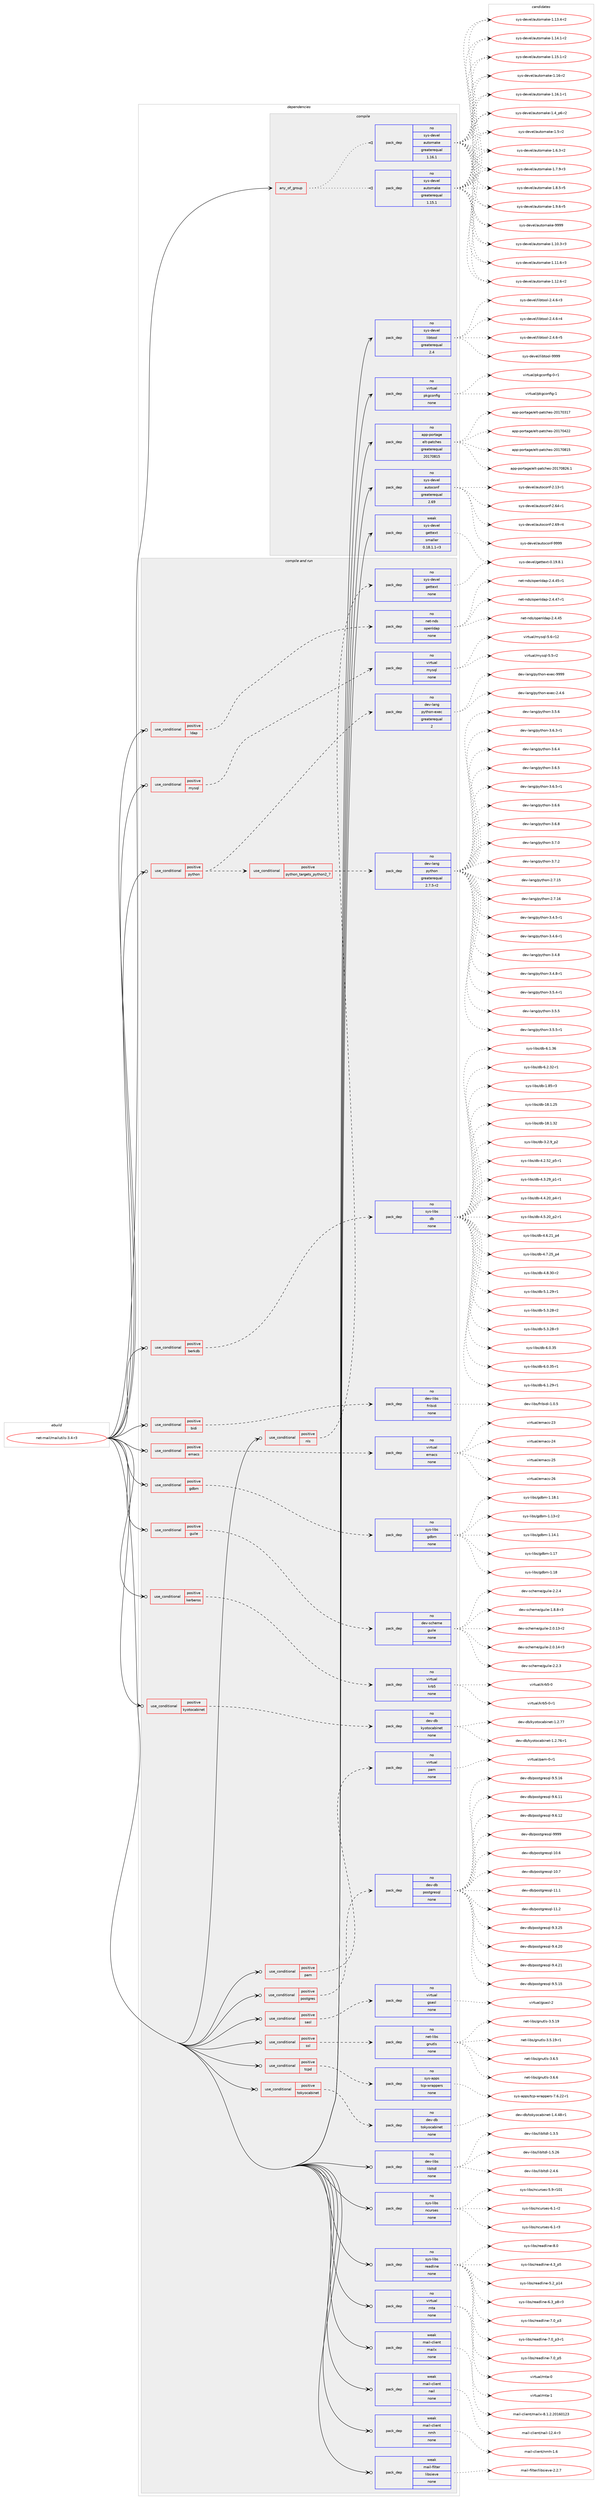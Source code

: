 digraph prolog {

# *************
# Graph options
# *************

newrank=true;
concentrate=true;
compound=true;
graph [rankdir=LR,fontname=Helvetica,fontsize=10,ranksep=1.5];#, ranksep=2.5, nodesep=0.2];
edge  [arrowhead=vee];
node  [fontname=Helvetica,fontsize=10];

# **********
# The ebuild
# **********

subgraph cluster_leftcol {
color=gray;
rank=same;
label=<<i>ebuild</i>>;
id [label="net-mail/mailutils-3.4-r3", color=red, width=4, href="../net-mail/mailutils-3.4-r3.svg"];
}

# ****************
# The dependencies
# ****************

subgraph cluster_midcol {
color=gray;
label=<<i>dependencies</i>>;
subgraph cluster_compile {
fillcolor="#eeeeee";
style=filled;
label=<<i>compile</i>>;
subgraph any26269 {
dependency1664447 [label=<<TABLE BORDER="0" CELLBORDER="1" CELLSPACING="0" CELLPADDING="4"><TR><TD CELLPADDING="10">any_of_group</TD></TR></TABLE>>, shape=none, color=red];subgraph pack1189904 {
dependency1664448 [label=<<TABLE BORDER="0" CELLBORDER="1" CELLSPACING="0" CELLPADDING="4" WIDTH="220"><TR><TD ROWSPAN="6" CELLPADDING="30">pack_dep</TD></TR><TR><TD WIDTH="110">no</TD></TR><TR><TD>sys-devel</TD></TR><TR><TD>automake</TD></TR><TR><TD>greaterequal</TD></TR><TR><TD>1.16.1</TD></TR></TABLE>>, shape=none, color=blue];
}
dependency1664447:e -> dependency1664448:w [weight=20,style="dotted",arrowhead="oinv"];
subgraph pack1189905 {
dependency1664449 [label=<<TABLE BORDER="0" CELLBORDER="1" CELLSPACING="0" CELLPADDING="4" WIDTH="220"><TR><TD ROWSPAN="6" CELLPADDING="30">pack_dep</TD></TR><TR><TD WIDTH="110">no</TD></TR><TR><TD>sys-devel</TD></TR><TR><TD>automake</TD></TR><TR><TD>greaterequal</TD></TR><TR><TD>1.15.1</TD></TR></TABLE>>, shape=none, color=blue];
}
dependency1664447:e -> dependency1664449:w [weight=20,style="dotted",arrowhead="oinv"];
}
id:e -> dependency1664447:w [weight=20,style="solid",arrowhead="vee"];
subgraph pack1189906 {
dependency1664450 [label=<<TABLE BORDER="0" CELLBORDER="1" CELLSPACING="0" CELLPADDING="4" WIDTH="220"><TR><TD ROWSPAN="6" CELLPADDING="30">pack_dep</TD></TR><TR><TD WIDTH="110">no</TD></TR><TR><TD>app-portage</TD></TR><TR><TD>elt-patches</TD></TR><TR><TD>greaterequal</TD></TR><TR><TD>20170815</TD></TR></TABLE>>, shape=none, color=blue];
}
id:e -> dependency1664450:w [weight=20,style="solid",arrowhead="vee"];
subgraph pack1189907 {
dependency1664451 [label=<<TABLE BORDER="0" CELLBORDER="1" CELLSPACING="0" CELLPADDING="4" WIDTH="220"><TR><TD ROWSPAN="6" CELLPADDING="30">pack_dep</TD></TR><TR><TD WIDTH="110">no</TD></TR><TR><TD>sys-devel</TD></TR><TR><TD>autoconf</TD></TR><TR><TD>greaterequal</TD></TR><TR><TD>2.69</TD></TR></TABLE>>, shape=none, color=blue];
}
id:e -> dependency1664451:w [weight=20,style="solid",arrowhead="vee"];
subgraph pack1189908 {
dependency1664452 [label=<<TABLE BORDER="0" CELLBORDER="1" CELLSPACING="0" CELLPADDING="4" WIDTH="220"><TR><TD ROWSPAN="6" CELLPADDING="30">pack_dep</TD></TR><TR><TD WIDTH="110">no</TD></TR><TR><TD>sys-devel</TD></TR><TR><TD>libtool</TD></TR><TR><TD>greaterequal</TD></TR><TR><TD>2.4</TD></TR></TABLE>>, shape=none, color=blue];
}
id:e -> dependency1664452:w [weight=20,style="solid",arrowhead="vee"];
subgraph pack1189909 {
dependency1664453 [label=<<TABLE BORDER="0" CELLBORDER="1" CELLSPACING="0" CELLPADDING="4" WIDTH="220"><TR><TD ROWSPAN="6" CELLPADDING="30">pack_dep</TD></TR><TR><TD WIDTH="110">no</TD></TR><TR><TD>virtual</TD></TR><TR><TD>pkgconfig</TD></TR><TR><TD>none</TD></TR><TR><TD></TD></TR></TABLE>>, shape=none, color=blue];
}
id:e -> dependency1664453:w [weight=20,style="solid",arrowhead="vee"];
subgraph pack1189910 {
dependency1664454 [label=<<TABLE BORDER="0" CELLBORDER="1" CELLSPACING="0" CELLPADDING="4" WIDTH="220"><TR><TD ROWSPAN="6" CELLPADDING="30">pack_dep</TD></TR><TR><TD WIDTH="110">weak</TD></TR><TR><TD>sys-devel</TD></TR><TR><TD>gettext</TD></TR><TR><TD>smaller</TD></TR><TR><TD>0.18.1.1-r3</TD></TR></TABLE>>, shape=none, color=blue];
}
id:e -> dependency1664454:w [weight=20,style="solid",arrowhead="vee"];
}
subgraph cluster_compileandrun {
fillcolor="#eeeeee";
style=filled;
label=<<i>compile and run</i>>;
subgraph cond447486 {
dependency1664455 [label=<<TABLE BORDER="0" CELLBORDER="1" CELLSPACING="0" CELLPADDING="4"><TR><TD ROWSPAN="3" CELLPADDING="10">use_conditional</TD></TR><TR><TD>positive</TD></TR><TR><TD>berkdb</TD></TR></TABLE>>, shape=none, color=red];
subgraph pack1189911 {
dependency1664456 [label=<<TABLE BORDER="0" CELLBORDER="1" CELLSPACING="0" CELLPADDING="4" WIDTH="220"><TR><TD ROWSPAN="6" CELLPADDING="30">pack_dep</TD></TR><TR><TD WIDTH="110">no</TD></TR><TR><TD>sys-libs</TD></TR><TR><TD>db</TD></TR><TR><TD>none</TD></TR><TR><TD></TD></TR></TABLE>>, shape=none, color=blue];
}
dependency1664455:e -> dependency1664456:w [weight=20,style="dashed",arrowhead="vee"];
}
id:e -> dependency1664455:w [weight=20,style="solid",arrowhead="odotvee"];
subgraph cond447487 {
dependency1664457 [label=<<TABLE BORDER="0" CELLBORDER="1" CELLSPACING="0" CELLPADDING="4"><TR><TD ROWSPAN="3" CELLPADDING="10">use_conditional</TD></TR><TR><TD>positive</TD></TR><TR><TD>bidi</TD></TR></TABLE>>, shape=none, color=red];
subgraph pack1189912 {
dependency1664458 [label=<<TABLE BORDER="0" CELLBORDER="1" CELLSPACING="0" CELLPADDING="4" WIDTH="220"><TR><TD ROWSPAN="6" CELLPADDING="30">pack_dep</TD></TR><TR><TD WIDTH="110">no</TD></TR><TR><TD>dev-libs</TD></TR><TR><TD>fribidi</TD></TR><TR><TD>none</TD></TR><TR><TD></TD></TR></TABLE>>, shape=none, color=blue];
}
dependency1664457:e -> dependency1664458:w [weight=20,style="dashed",arrowhead="vee"];
}
id:e -> dependency1664457:w [weight=20,style="solid",arrowhead="odotvee"];
subgraph cond447488 {
dependency1664459 [label=<<TABLE BORDER="0" CELLBORDER="1" CELLSPACING="0" CELLPADDING="4"><TR><TD ROWSPAN="3" CELLPADDING="10">use_conditional</TD></TR><TR><TD>positive</TD></TR><TR><TD>emacs</TD></TR></TABLE>>, shape=none, color=red];
subgraph pack1189913 {
dependency1664460 [label=<<TABLE BORDER="0" CELLBORDER="1" CELLSPACING="0" CELLPADDING="4" WIDTH="220"><TR><TD ROWSPAN="6" CELLPADDING="30">pack_dep</TD></TR><TR><TD WIDTH="110">no</TD></TR><TR><TD>virtual</TD></TR><TR><TD>emacs</TD></TR><TR><TD>none</TD></TR><TR><TD></TD></TR></TABLE>>, shape=none, color=blue];
}
dependency1664459:e -> dependency1664460:w [weight=20,style="dashed",arrowhead="vee"];
}
id:e -> dependency1664459:w [weight=20,style="solid",arrowhead="odotvee"];
subgraph cond447489 {
dependency1664461 [label=<<TABLE BORDER="0" CELLBORDER="1" CELLSPACING="0" CELLPADDING="4"><TR><TD ROWSPAN="3" CELLPADDING="10">use_conditional</TD></TR><TR><TD>positive</TD></TR><TR><TD>gdbm</TD></TR></TABLE>>, shape=none, color=red];
subgraph pack1189914 {
dependency1664462 [label=<<TABLE BORDER="0" CELLBORDER="1" CELLSPACING="0" CELLPADDING="4" WIDTH="220"><TR><TD ROWSPAN="6" CELLPADDING="30">pack_dep</TD></TR><TR><TD WIDTH="110">no</TD></TR><TR><TD>sys-libs</TD></TR><TR><TD>gdbm</TD></TR><TR><TD>none</TD></TR><TR><TD></TD></TR></TABLE>>, shape=none, color=blue];
}
dependency1664461:e -> dependency1664462:w [weight=20,style="dashed",arrowhead="vee"];
}
id:e -> dependency1664461:w [weight=20,style="solid",arrowhead="odotvee"];
subgraph cond447490 {
dependency1664463 [label=<<TABLE BORDER="0" CELLBORDER="1" CELLSPACING="0" CELLPADDING="4"><TR><TD ROWSPAN="3" CELLPADDING="10">use_conditional</TD></TR><TR><TD>positive</TD></TR><TR><TD>guile</TD></TR></TABLE>>, shape=none, color=red];
subgraph pack1189915 {
dependency1664464 [label=<<TABLE BORDER="0" CELLBORDER="1" CELLSPACING="0" CELLPADDING="4" WIDTH="220"><TR><TD ROWSPAN="6" CELLPADDING="30">pack_dep</TD></TR><TR><TD WIDTH="110">no</TD></TR><TR><TD>dev-scheme</TD></TR><TR><TD>guile</TD></TR><TR><TD>none</TD></TR><TR><TD></TD></TR></TABLE>>, shape=none, color=blue];
}
dependency1664463:e -> dependency1664464:w [weight=20,style="dashed",arrowhead="vee"];
}
id:e -> dependency1664463:w [weight=20,style="solid",arrowhead="odotvee"];
subgraph cond447491 {
dependency1664465 [label=<<TABLE BORDER="0" CELLBORDER="1" CELLSPACING="0" CELLPADDING="4"><TR><TD ROWSPAN="3" CELLPADDING="10">use_conditional</TD></TR><TR><TD>positive</TD></TR><TR><TD>kerberos</TD></TR></TABLE>>, shape=none, color=red];
subgraph pack1189916 {
dependency1664466 [label=<<TABLE BORDER="0" CELLBORDER="1" CELLSPACING="0" CELLPADDING="4" WIDTH="220"><TR><TD ROWSPAN="6" CELLPADDING="30">pack_dep</TD></TR><TR><TD WIDTH="110">no</TD></TR><TR><TD>virtual</TD></TR><TR><TD>krb5</TD></TR><TR><TD>none</TD></TR><TR><TD></TD></TR></TABLE>>, shape=none, color=blue];
}
dependency1664465:e -> dependency1664466:w [weight=20,style="dashed",arrowhead="vee"];
}
id:e -> dependency1664465:w [weight=20,style="solid",arrowhead="odotvee"];
subgraph cond447492 {
dependency1664467 [label=<<TABLE BORDER="0" CELLBORDER="1" CELLSPACING="0" CELLPADDING="4"><TR><TD ROWSPAN="3" CELLPADDING="10">use_conditional</TD></TR><TR><TD>positive</TD></TR><TR><TD>kyotocabinet</TD></TR></TABLE>>, shape=none, color=red];
subgraph pack1189917 {
dependency1664468 [label=<<TABLE BORDER="0" CELLBORDER="1" CELLSPACING="0" CELLPADDING="4" WIDTH="220"><TR><TD ROWSPAN="6" CELLPADDING="30">pack_dep</TD></TR><TR><TD WIDTH="110">no</TD></TR><TR><TD>dev-db</TD></TR><TR><TD>kyotocabinet</TD></TR><TR><TD>none</TD></TR><TR><TD></TD></TR></TABLE>>, shape=none, color=blue];
}
dependency1664467:e -> dependency1664468:w [weight=20,style="dashed",arrowhead="vee"];
}
id:e -> dependency1664467:w [weight=20,style="solid",arrowhead="odotvee"];
subgraph cond447493 {
dependency1664469 [label=<<TABLE BORDER="0" CELLBORDER="1" CELLSPACING="0" CELLPADDING="4"><TR><TD ROWSPAN="3" CELLPADDING="10">use_conditional</TD></TR><TR><TD>positive</TD></TR><TR><TD>ldap</TD></TR></TABLE>>, shape=none, color=red];
subgraph pack1189918 {
dependency1664470 [label=<<TABLE BORDER="0" CELLBORDER="1" CELLSPACING="0" CELLPADDING="4" WIDTH="220"><TR><TD ROWSPAN="6" CELLPADDING="30">pack_dep</TD></TR><TR><TD WIDTH="110">no</TD></TR><TR><TD>net-nds</TD></TR><TR><TD>openldap</TD></TR><TR><TD>none</TD></TR><TR><TD></TD></TR></TABLE>>, shape=none, color=blue];
}
dependency1664469:e -> dependency1664470:w [weight=20,style="dashed",arrowhead="vee"];
}
id:e -> dependency1664469:w [weight=20,style="solid",arrowhead="odotvee"];
subgraph cond447494 {
dependency1664471 [label=<<TABLE BORDER="0" CELLBORDER="1" CELLSPACING="0" CELLPADDING="4"><TR><TD ROWSPAN="3" CELLPADDING="10">use_conditional</TD></TR><TR><TD>positive</TD></TR><TR><TD>mysql</TD></TR></TABLE>>, shape=none, color=red];
subgraph pack1189919 {
dependency1664472 [label=<<TABLE BORDER="0" CELLBORDER="1" CELLSPACING="0" CELLPADDING="4" WIDTH="220"><TR><TD ROWSPAN="6" CELLPADDING="30">pack_dep</TD></TR><TR><TD WIDTH="110">no</TD></TR><TR><TD>virtual</TD></TR><TR><TD>mysql</TD></TR><TR><TD>none</TD></TR><TR><TD></TD></TR></TABLE>>, shape=none, color=blue];
}
dependency1664471:e -> dependency1664472:w [weight=20,style="dashed",arrowhead="vee"];
}
id:e -> dependency1664471:w [weight=20,style="solid",arrowhead="odotvee"];
subgraph cond447495 {
dependency1664473 [label=<<TABLE BORDER="0" CELLBORDER="1" CELLSPACING="0" CELLPADDING="4"><TR><TD ROWSPAN="3" CELLPADDING="10">use_conditional</TD></TR><TR><TD>positive</TD></TR><TR><TD>nls</TD></TR></TABLE>>, shape=none, color=red];
subgraph pack1189920 {
dependency1664474 [label=<<TABLE BORDER="0" CELLBORDER="1" CELLSPACING="0" CELLPADDING="4" WIDTH="220"><TR><TD ROWSPAN="6" CELLPADDING="30">pack_dep</TD></TR><TR><TD WIDTH="110">no</TD></TR><TR><TD>sys-devel</TD></TR><TR><TD>gettext</TD></TR><TR><TD>none</TD></TR><TR><TD></TD></TR></TABLE>>, shape=none, color=blue];
}
dependency1664473:e -> dependency1664474:w [weight=20,style="dashed",arrowhead="vee"];
}
id:e -> dependency1664473:w [weight=20,style="solid",arrowhead="odotvee"];
subgraph cond447496 {
dependency1664475 [label=<<TABLE BORDER="0" CELLBORDER="1" CELLSPACING="0" CELLPADDING="4"><TR><TD ROWSPAN="3" CELLPADDING="10">use_conditional</TD></TR><TR><TD>positive</TD></TR><TR><TD>pam</TD></TR></TABLE>>, shape=none, color=red];
subgraph pack1189921 {
dependency1664476 [label=<<TABLE BORDER="0" CELLBORDER="1" CELLSPACING="0" CELLPADDING="4" WIDTH="220"><TR><TD ROWSPAN="6" CELLPADDING="30">pack_dep</TD></TR><TR><TD WIDTH="110">no</TD></TR><TR><TD>virtual</TD></TR><TR><TD>pam</TD></TR><TR><TD>none</TD></TR><TR><TD></TD></TR></TABLE>>, shape=none, color=blue];
}
dependency1664475:e -> dependency1664476:w [weight=20,style="dashed",arrowhead="vee"];
}
id:e -> dependency1664475:w [weight=20,style="solid",arrowhead="odotvee"];
subgraph cond447497 {
dependency1664477 [label=<<TABLE BORDER="0" CELLBORDER="1" CELLSPACING="0" CELLPADDING="4"><TR><TD ROWSPAN="3" CELLPADDING="10">use_conditional</TD></TR><TR><TD>positive</TD></TR><TR><TD>postgres</TD></TR></TABLE>>, shape=none, color=red];
subgraph pack1189922 {
dependency1664478 [label=<<TABLE BORDER="0" CELLBORDER="1" CELLSPACING="0" CELLPADDING="4" WIDTH="220"><TR><TD ROWSPAN="6" CELLPADDING="30">pack_dep</TD></TR><TR><TD WIDTH="110">no</TD></TR><TR><TD>dev-db</TD></TR><TR><TD>postgresql</TD></TR><TR><TD>none</TD></TR><TR><TD></TD></TR></TABLE>>, shape=none, color=blue];
}
dependency1664477:e -> dependency1664478:w [weight=20,style="dashed",arrowhead="vee"];
}
id:e -> dependency1664477:w [weight=20,style="solid",arrowhead="odotvee"];
subgraph cond447498 {
dependency1664479 [label=<<TABLE BORDER="0" CELLBORDER="1" CELLSPACING="0" CELLPADDING="4"><TR><TD ROWSPAN="3" CELLPADDING="10">use_conditional</TD></TR><TR><TD>positive</TD></TR><TR><TD>python</TD></TR></TABLE>>, shape=none, color=red];
subgraph cond447499 {
dependency1664480 [label=<<TABLE BORDER="0" CELLBORDER="1" CELLSPACING="0" CELLPADDING="4"><TR><TD ROWSPAN="3" CELLPADDING="10">use_conditional</TD></TR><TR><TD>positive</TD></TR><TR><TD>python_targets_python2_7</TD></TR></TABLE>>, shape=none, color=red];
subgraph pack1189923 {
dependency1664481 [label=<<TABLE BORDER="0" CELLBORDER="1" CELLSPACING="0" CELLPADDING="4" WIDTH="220"><TR><TD ROWSPAN="6" CELLPADDING="30">pack_dep</TD></TR><TR><TD WIDTH="110">no</TD></TR><TR><TD>dev-lang</TD></TR><TR><TD>python</TD></TR><TR><TD>greaterequal</TD></TR><TR><TD>2.7.5-r2</TD></TR></TABLE>>, shape=none, color=blue];
}
dependency1664480:e -> dependency1664481:w [weight=20,style="dashed",arrowhead="vee"];
}
dependency1664479:e -> dependency1664480:w [weight=20,style="dashed",arrowhead="vee"];
subgraph pack1189924 {
dependency1664482 [label=<<TABLE BORDER="0" CELLBORDER="1" CELLSPACING="0" CELLPADDING="4" WIDTH="220"><TR><TD ROWSPAN="6" CELLPADDING="30">pack_dep</TD></TR><TR><TD WIDTH="110">no</TD></TR><TR><TD>dev-lang</TD></TR><TR><TD>python-exec</TD></TR><TR><TD>greaterequal</TD></TR><TR><TD>2</TD></TR></TABLE>>, shape=none, color=blue];
}
dependency1664479:e -> dependency1664482:w [weight=20,style="dashed",arrowhead="vee"];
}
id:e -> dependency1664479:w [weight=20,style="solid",arrowhead="odotvee"];
subgraph cond447500 {
dependency1664483 [label=<<TABLE BORDER="0" CELLBORDER="1" CELLSPACING="0" CELLPADDING="4"><TR><TD ROWSPAN="3" CELLPADDING="10">use_conditional</TD></TR><TR><TD>positive</TD></TR><TR><TD>sasl</TD></TR></TABLE>>, shape=none, color=red];
subgraph pack1189925 {
dependency1664484 [label=<<TABLE BORDER="0" CELLBORDER="1" CELLSPACING="0" CELLPADDING="4" WIDTH="220"><TR><TD ROWSPAN="6" CELLPADDING="30">pack_dep</TD></TR><TR><TD WIDTH="110">no</TD></TR><TR><TD>virtual</TD></TR><TR><TD>gsasl</TD></TR><TR><TD>none</TD></TR><TR><TD></TD></TR></TABLE>>, shape=none, color=blue];
}
dependency1664483:e -> dependency1664484:w [weight=20,style="dashed",arrowhead="vee"];
}
id:e -> dependency1664483:w [weight=20,style="solid",arrowhead="odotvee"];
subgraph cond447501 {
dependency1664485 [label=<<TABLE BORDER="0" CELLBORDER="1" CELLSPACING="0" CELLPADDING="4"><TR><TD ROWSPAN="3" CELLPADDING="10">use_conditional</TD></TR><TR><TD>positive</TD></TR><TR><TD>ssl</TD></TR></TABLE>>, shape=none, color=red];
subgraph pack1189926 {
dependency1664486 [label=<<TABLE BORDER="0" CELLBORDER="1" CELLSPACING="0" CELLPADDING="4" WIDTH="220"><TR><TD ROWSPAN="6" CELLPADDING="30">pack_dep</TD></TR><TR><TD WIDTH="110">no</TD></TR><TR><TD>net-libs</TD></TR><TR><TD>gnutls</TD></TR><TR><TD>none</TD></TR><TR><TD></TD></TR></TABLE>>, shape=none, color=blue];
}
dependency1664485:e -> dependency1664486:w [weight=20,style="dashed",arrowhead="vee"];
}
id:e -> dependency1664485:w [weight=20,style="solid",arrowhead="odotvee"];
subgraph cond447502 {
dependency1664487 [label=<<TABLE BORDER="0" CELLBORDER="1" CELLSPACING="0" CELLPADDING="4"><TR><TD ROWSPAN="3" CELLPADDING="10">use_conditional</TD></TR><TR><TD>positive</TD></TR><TR><TD>tcpd</TD></TR></TABLE>>, shape=none, color=red];
subgraph pack1189927 {
dependency1664488 [label=<<TABLE BORDER="0" CELLBORDER="1" CELLSPACING="0" CELLPADDING="4" WIDTH="220"><TR><TD ROWSPAN="6" CELLPADDING="30">pack_dep</TD></TR><TR><TD WIDTH="110">no</TD></TR><TR><TD>sys-apps</TD></TR><TR><TD>tcp-wrappers</TD></TR><TR><TD>none</TD></TR><TR><TD></TD></TR></TABLE>>, shape=none, color=blue];
}
dependency1664487:e -> dependency1664488:w [weight=20,style="dashed",arrowhead="vee"];
}
id:e -> dependency1664487:w [weight=20,style="solid",arrowhead="odotvee"];
subgraph cond447503 {
dependency1664489 [label=<<TABLE BORDER="0" CELLBORDER="1" CELLSPACING="0" CELLPADDING="4"><TR><TD ROWSPAN="3" CELLPADDING="10">use_conditional</TD></TR><TR><TD>positive</TD></TR><TR><TD>tokyocabinet</TD></TR></TABLE>>, shape=none, color=red];
subgraph pack1189928 {
dependency1664490 [label=<<TABLE BORDER="0" CELLBORDER="1" CELLSPACING="0" CELLPADDING="4" WIDTH="220"><TR><TD ROWSPAN="6" CELLPADDING="30">pack_dep</TD></TR><TR><TD WIDTH="110">no</TD></TR><TR><TD>dev-db</TD></TR><TR><TD>tokyocabinet</TD></TR><TR><TD>none</TD></TR><TR><TD></TD></TR></TABLE>>, shape=none, color=blue];
}
dependency1664489:e -> dependency1664490:w [weight=20,style="dashed",arrowhead="vee"];
}
id:e -> dependency1664489:w [weight=20,style="solid",arrowhead="odotvee"];
subgraph pack1189929 {
dependency1664491 [label=<<TABLE BORDER="0" CELLBORDER="1" CELLSPACING="0" CELLPADDING="4" WIDTH="220"><TR><TD ROWSPAN="6" CELLPADDING="30">pack_dep</TD></TR><TR><TD WIDTH="110">no</TD></TR><TR><TD>dev-libs</TD></TR><TR><TD>libltdl</TD></TR><TR><TD>none</TD></TR><TR><TD></TD></TR></TABLE>>, shape=none, color=blue];
}
id:e -> dependency1664491:w [weight=20,style="solid",arrowhead="odotvee"];
subgraph pack1189930 {
dependency1664492 [label=<<TABLE BORDER="0" CELLBORDER="1" CELLSPACING="0" CELLPADDING="4" WIDTH="220"><TR><TD ROWSPAN="6" CELLPADDING="30">pack_dep</TD></TR><TR><TD WIDTH="110">no</TD></TR><TR><TD>sys-libs</TD></TR><TR><TD>ncurses</TD></TR><TR><TD>none</TD></TR><TR><TD></TD></TR></TABLE>>, shape=none, color=blue];
}
id:e -> dependency1664492:w [weight=20,style="solid",arrowhead="odotvee"];
subgraph pack1189931 {
dependency1664493 [label=<<TABLE BORDER="0" CELLBORDER="1" CELLSPACING="0" CELLPADDING="4" WIDTH="220"><TR><TD ROWSPAN="6" CELLPADDING="30">pack_dep</TD></TR><TR><TD WIDTH="110">no</TD></TR><TR><TD>sys-libs</TD></TR><TR><TD>readline</TD></TR><TR><TD>none</TD></TR><TR><TD></TD></TR></TABLE>>, shape=none, color=blue];
}
id:e -> dependency1664493:w [weight=20,style="solid",arrowhead="odotvee"];
subgraph pack1189932 {
dependency1664494 [label=<<TABLE BORDER="0" CELLBORDER="1" CELLSPACING="0" CELLPADDING="4" WIDTH="220"><TR><TD ROWSPAN="6" CELLPADDING="30">pack_dep</TD></TR><TR><TD WIDTH="110">no</TD></TR><TR><TD>virtual</TD></TR><TR><TD>mta</TD></TR><TR><TD>none</TD></TR><TR><TD></TD></TR></TABLE>>, shape=none, color=blue];
}
id:e -> dependency1664494:w [weight=20,style="solid",arrowhead="odotvee"];
subgraph pack1189933 {
dependency1664495 [label=<<TABLE BORDER="0" CELLBORDER="1" CELLSPACING="0" CELLPADDING="4" WIDTH="220"><TR><TD ROWSPAN="6" CELLPADDING="30">pack_dep</TD></TR><TR><TD WIDTH="110">weak</TD></TR><TR><TD>mail-client</TD></TR><TR><TD>mailx</TD></TR><TR><TD>none</TD></TR><TR><TD></TD></TR></TABLE>>, shape=none, color=blue];
}
id:e -> dependency1664495:w [weight=20,style="solid",arrowhead="odotvee"];
subgraph pack1189934 {
dependency1664496 [label=<<TABLE BORDER="0" CELLBORDER="1" CELLSPACING="0" CELLPADDING="4" WIDTH="220"><TR><TD ROWSPAN="6" CELLPADDING="30">pack_dep</TD></TR><TR><TD WIDTH="110">weak</TD></TR><TR><TD>mail-client</TD></TR><TR><TD>nail</TD></TR><TR><TD>none</TD></TR><TR><TD></TD></TR></TABLE>>, shape=none, color=blue];
}
id:e -> dependency1664496:w [weight=20,style="solid",arrowhead="odotvee"];
subgraph pack1189935 {
dependency1664497 [label=<<TABLE BORDER="0" CELLBORDER="1" CELLSPACING="0" CELLPADDING="4" WIDTH="220"><TR><TD ROWSPAN="6" CELLPADDING="30">pack_dep</TD></TR><TR><TD WIDTH="110">weak</TD></TR><TR><TD>mail-client</TD></TR><TR><TD>nmh</TD></TR><TR><TD>none</TD></TR><TR><TD></TD></TR></TABLE>>, shape=none, color=blue];
}
id:e -> dependency1664497:w [weight=20,style="solid",arrowhead="odotvee"];
subgraph pack1189936 {
dependency1664498 [label=<<TABLE BORDER="0" CELLBORDER="1" CELLSPACING="0" CELLPADDING="4" WIDTH="220"><TR><TD ROWSPAN="6" CELLPADDING="30">pack_dep</TD></TR><TR><TD WIDTH="110">weak</TD></TR><TR><TD>mail-filter</TD></TR><TR><TD>libsieve</TD></TR><TR><TD>none</TD></TR><TR><TD></TD></TR></TABLE>>, shape=none, color=blue];
}
id:e -> dependency1664498:w [weight=20,style="solid",arrowhead="odotvee"];
}
subgraph cluster_run {
fillcolor="#eeeeee";
style=filled;
label=<<i>run</i>>;
}
}

# **************
# The candidates
# **************

subgraph cluster_choices {
rank=same;
color=gray;
label=<<i>candidates</i>>;

subgraph choice1189904 {
color=black;
nodesep=1;
choice11512111545100101118101108479711711611110997107101454946494846514511451 [label="sys-devel/automake-1.10.3-r3", color=red, width=4,href="../sys-devel/automake-1.10.3-r3.svg"];
choice11512111545100101118101108479711711611110997107101454946494946544511451 [label="sys-devel/automake-1.11.6-r3", color=red, width=4,href="../sys-devel/automake-1.11.6-r3.svg"];
choice11512111545100101118101108479711711611110997107101454946495046544511450 [label="sys-devel/automake-1.12.6-r2", color=red, width=4,href="../sys-devel/automake-1.12.6-r2.svg"];
choice11512111545100101118101108479711711611110997107101454946495146524511450 [label="sys-devel/automake-1.13.4-r2", color=red, width=4,href="../sys-devel/automake-1.13.4-r2.svg"];
choice11512111545100101118101108479711711611110997107101454946495246494511450 [label="sys-devel/automake-1.14.1-r2", color=red, width=4,href="../sys-devel/automake-1.14.1-r2.svg"];
choice11512111545100101118101108479711711611110997107101454946495346494511450 [label="sys-devel/automake-1.15.1-r2", color=red, width=4,href="../sys-devel/automake-1.15.1-r2.svg"];
choice1151211154510010111810110847971171161111099710710145494649544511450 [label="sys-devel/automake-1.16-r2", color=red, width=4,href="../sys-devel/automake-1.16-r2.svg"];
choice11512111545100101118101108479711711611110997107101454946495446494511449 [label="sys-devel/automake-1.16.1-r1", color=red, width=4,href="../sys-devel/automake-1.16.1-r1.svg"];
choice115121115451001011181011084797117116111109971071014549465295112544511450 [label="sys-devel/automake-1.4_p6-r2", color=red, width=4,href="../sys-devel/automake-1.4_p6-r2.svg"];
choice11512111545100101118101108479711711611110997107101454946534511450 [label="sys-devel/automake-1.5-r2", color=red, width=4,href="../sys-devel/automake-1.5-r2.svg"];
choice115121115451001011181011084797117116111109971071014549465446514511450 [label="sys-devel/automake-1.6.3-r2", color=red, width=4,href="../sys-devel/automake-1.6.3-r2.svg"];
choice115121115451001011181011084797117116111109971071014549465546574511451 [label="sys-devel/automake-1.7.9-r3", color=red, width=4,href="../sys-devel/automake-1.7.9-r3.svg"];
choice115121115451001011181011084797117116111109971071014549465646534511453 [label="sys-devel/automake-1.8.5-r5", color=red, width=4,href="../sys-devel/automake-1.8.5-r5.svg"];
choice115121115451001011181011084797117116111109971071014549465746544511453 [label="sys-devel/automake-1.9.6-r5", color=red, width=4,href="../sys-devel/automake-1.9.6-r5.svg"];
choice115121115451001011181011084797117116111109971071014557575757 [label="sys-devel/automake-9999", color=red, width=4,href="../sys-devel/automake-9999.svg"];
dependency1664448:e -> choice11512111545100101118101108479711711611110997107101454946494846514511451:w [style=dotted,weight="100"];
dependency1664448:e -> choice11512111545100101118101108479711711611110997107101454946494946544511451:w [style=dotted,weight="100"];
dependency1664448:e -> choice11512111545100101118101108479711711611110997107101454946495046544511450:w [style=dotted,weight="100"];
dependency1664448:e -> choice11512111545100101118101108479711711611110997107101454946495146524511450:w [style=dotted,weight="100"];
dependency1664448:e -> choice11512111545100101118101108479711711611110997107101454946495246494511450:w [style=dotted,weight="100"];
dependency1664448:e -> choice11512111545100101118101108479711711611110997107101454946495346494511450:w [style=dotted,weight="100"];
dependency1664448:e -> choice1151211154510010111810110847971171161111099710710145494649544511450:w [style=dotted,weight="100"];
dependency1664448:e -> choice11512111545100101118101108479711711611110997107101454946495446494511449:w [style=dotted,weight="100"];
dependency1664448:e -> choice115121115451001011181011084797117116111109971071014549465295112544511450:w [style=dotted,weight="100"];
dependency1664448:e -> choice11512111545100101118101108479711711611110997107101454946534511450:w [style=dotted,weight="100"];
dependency1664448:e -> choice115121115451001011181011084797117116111109971071014549465446514511450:w [style=dotted,weight="100"];
dependency1664448:e -> choice115121115451001011181011084797117116111109971071014549465546574511451:w [style=dotted,weight="100"];
dependency1664448:e -> choice115121115451001011181011084797117116111109971071014549465646534511453:w [style=dotted,weight="100"];
dependency1664448:e -> choice115121115451001011181011084797117116111109971071014549465746544511453:w [style=dotted,weight="100"];
dependency1664448:e -> choice115121115451001011181011084797117116111109971071014557575757:w [style=dotted,weight="100"];
}
subgraph choice1189905 {
color=black;
nodesep=1;
choice11512111545100101118101108479711711611110997107101454946494846514511451 [label="sys-devel/automake-1.10.3-r3", color=red, width=4,href="../sys-devel/automake-1.10.3-r3.svg"];
choice11512111545100101118101108479711711611110997107101454946494946544511451 [label="sys-devel/automake-1.11.6-r3", color=red, width=4,href="../sys-devel/automake-1.11.6-r3.svg"];
choice11512111545100101118101108479711711611110997107101454946495046544511450 [label="sys-devel/automake-1.12.6-r2", color=red, width=4,href="../sys-devel/automake-1.12.6-r2.svg"];
choice11512111545100101118101108479711711611110997107101454946495146524511450 [label="sys-devel/automake-1.13.4-r2", color=red, width=4,href="../sys-devel/automake-1.13.4-r2.svg"];
choice11512111545100101118101108479711711611110997107101454946495246494511450 [label="sys-devel/automake-1.14.1-r2", color=red, width=4,href="../sys-devel/automake-1.14.1-r2.svg"];
choice11512111545100101118101108479711711611110997107101454946495346494511450 [label="sys-devel/automake-1.15.1-r2", color=red, width=4,href="../sys-devel/automake-1.15.1-r2.svg"];
choice1151211154510010111810110847971171161111099710710145494649544511450 [label="sys-devel/automake-1.16-r2", color=red, width=4,href="../sys-devel/automake-1.16-r2.svg"];
choice11512111545100101118101108479711711611110997107101454946495446494511449 [label="sys-devel/automake-1.16.1-r1", color=red, width=4,href="../sys-devel/automake-1.16.1-r1.svg"];
choice115121115451001011181011084797117116111109971071014549465295112544511450 [label="sys-devel/automake-1.4_p6-r2", color=red, width=4,href="../sys-devel/automake-1.4_p6-r2.svg"];
choice11512111545100101118101108479711711611110997107101454946534511450 [label="sys-devel/automake-1.5-r2", color=red, width=4,href="../sys-devel/automake-1.5-r2.svg"];
choice115121115451001011181011084797117116111109971071014549465446514511450 [label="sys-devel/automake-1.6.3-r2", color=red, width=4,href="../sys-devel/automake-1.6.3-r2.svg"];
choice115121115451001011181011084797117116111109971071014549465546574511451 [label="sys-devel/automake-1.7.9-r3", color=red, width=4,href="../sys-devel/automake-1.7.9-r3.svg"];
choice115121115451001011181011084797117116111109971071014549465646534511453 [label="sys-devel/automake-1.8.5-r5", color=red, width=4,href="../sys-devel/automake-1.8.5-r5.svg"];
choice115121115451001011181011084797117116111109971071014549465746544511453 [label="sys-devel/automake-1.9.6-r5", color=red, width=4,href="../sys-devel/automake-1.9.6-r5.svg"];
choice115121115451001011181011084797117116111109971071014557575757 [label="sys-devel/automake-9999", color=red, width=4,href="../sys-devel/automake-9999.svg"];
dependency1664449:e -> choice11512111545100101118101108479711711611110997107101454946494846514511451:w [style=dotted,weight="100"];
dependency1664449:e -> choice11512111545100101118101108479711711611110997107101454946494946544511451:w [style=dotted,weight="100"];
dependency1664449:e -> choice11512111545100101118101108479711711611110997107101454946495046544511450:w [style=dotted,weight="100"];
dependency1664449:e -> choice11512111545100101118101108479711711611110997107101454946495146524511450:w [style=dotted,weight="100"];
dependency1664449:e -> choice11512111545100101118101108479711711611110997107101454946495246494511450:w [style=dotted,weight="100"];
dependency1664449:e -> choice11512111545100101118101108479711711611110997107101454946495346494511450:w [style=dotted,weight="100"];
dependency1664449:e -> choice1151211154510010111810110847971171161111099710710145494649544511450:w [style=dotted,weight="100"];
dependency1664449:e -> choice11512111545100101118101108479711711611110997107101454946495446494511449:w [style=dotted,weight="100"];
dependency1664449:e -> choice115121115451001011181011084797117116111109971071014549465295112544511450:w [style=dotted,weight="100"];
dependency1664449:e -> choice11512111545100101118101108479711711611110997107101454946534511450:w [style=dotted,weight="100"];
dependency1664449:e -> choice115121115451001011181011084797117116111109971071014549465446514511450:w [style=dotted,weight="100"];
dependency1664449:e -> choice115121115451001011181011084797117116111109971071014549465546574511451:w [style=dotted,weight="100"];
dependency1664449:e -> choice115121115451001011181011084797117116111109971071014549465646534511453:w [style=dotted,weight="100"];
dependency1664449:e -> choice115121115451001011181011084797117116111109971071014549465746544511453:w [style=dotted,weight="100"];
dependency1664449:e -> choice115121115451001011181011084797117116111109971071014557575757:w [style=dotted,weight="100"];
}
subgraph choice1189906 {
color=black;
nodesep=1;
choice97112112451121111141169710310147101108116451129711699104101115455048495548514955 [label="app-portage/elt-patches-20170317", color=red, width=4,href="../app-portage/elt-patches-20170317.svg"];
choice97112112451121111141169710310147101108116451129711699104101115455048495548525050 [label="app-portage/elt-patches-20170422", color=red, width=4,href="../app-portage/elt-patches-20170422.svg"];
choice97112112451121111141169710310147101108116451129711699104101115455048495548564953 [label="app-portage/elt-patches-20170815", color=red, width=4,href="../app-portage/elt-patches-20170815.svg"];
choice971121124511211111411697103101471011081164511297116991041011154550484955485650544649 [label="app-portage/elt-patches-20170826.1", color=red, width=4,href="../app-portage/elt-patches-20170826.1.svg"];
dependency1664450:e -> choice97112112451121111141169710310147101108116451129711699104101115455048495548514955:w [style=dotted,weight="100"];
dependency1664450:e -> choice97112112451121111141169710310147101108116451129711699104101115455048495548525050:w [style=dotted,weight="100"];
dependency1664450:e -> choice97112112451121111141169710310147101108116451129711699104101115455048495548564953:w [style=dotted,weight="100"];
dependency1664450:e -> choice971121124511211111411697103101471011081164511297116991041011154550484955485650544649:w [style=dotted,weight="100"];
}
subgraph choice1189907 {
color=black;
nodesep=1;
choice1151211154510010111810110847971171161119911111010245504649514511449 [label="sys-devel/autoconf-2.13-r1", color=red, width=4,href="../sys-devel/autoconf-2.13-r1.svg"];
choice1151211154510010111810110847971171161119911111010245504654524511449 [label="sys-devel/autoconf-2.64-r1", color=red, width=4,href="../sys-devel/autoconf-2.64-r1.svg"];
choice1151211154510010111810110847971171161119911111010245504654574511452 [label="sys-devel/autoconf-2.69-r4", color=red, width=4,href="../sys-devel/autoconf-2.69-r4.svg"];
choice115121115451001011181011084797117116111991111101024557575757 [label="sys-devel/autoconf-9999", color=red, width=4,href="../sys-devel/autoconf-9999.svg"];
dependency1664451:e -> choice1151211154510010111810110847971171161119911111010245504649514511449:w [style=dotted,weight="100"];
dependency1664451:e -> choice1151211154510010111810110847971171161119911111010245504654524511449:w [style=dotted,weight="100"];
dependency1664451:e -> choice1151211154510010111810110847971171161119911111010245504654574511452:w [style=dotted,weight="100"];
dependency1664451:e -> choice115121115451001011181011084797117116111991111101024557575757:w [style=dotted,weight="100"];
}
subgraph choice1189908 {
color=black;
nodesep=1;
choice1151211154510010111810110847108105981161111111084550465246544511451 [label="sys-devel/libtool-2.4.6-r3", color=red, width=4,href="../sys-devel/libtool-2.4.6-r3.svg"];
choice1151211154510010111810110847108105981161111111084550465246544511452 [label="sys-devel/libtool-2.4.6-r4", color=red, width=4,href="../sys-devel/libtool-2.4.6-r4.svg"];
choice1151211154510010111810110847108105981161111111084550465246544511453 [label="sys-devel/libtool-2.4.6-r5", color=red, width=4,href="../sys-devel/libtool-2.4.6-r5.svg"];
choice1151211154510010111810110847108105981161111111084557575757 [label="sys-devel/libtool-9999", color=red, width=4,href="../sys-devel/libtool-9999.svg"];
dependency1664452:e -> choice1151211154510010111810110847108105981161111111084550465246544511451:w [style=dotted,weight="100"];
dependency1664452:e -> choice1151211154510010111810110847108105981161111111084550465246544511452:w [style=dotted,weight="100"];
dependency1664452:e -> choice1151211154510010111810110847108105981161111111084550465246544511453:w [style=dotted,weight="100"];
dependency1664452:e -> choice1151211154510010111810110847108105981161111111084557575757:w [style=dotted,weight="100"];
}
subgraph choice1189909 {
color=black;
nodesep=1;
choice11810511411611797108471121071039911111010210510345484511449 [label="virtual/pkgconfig-0-r1", color=red, width=4,href="../virtual/pkgconfig-0-r1.svg"];
choice1181051141161179710847112107103991111101021051034549 [label="virtual/pkgconfig-1", color=red, width=4,href="../virtual/pkgconfig-1.svg"];
dependency1664453:e -> choice11810511411611797108471121071039911111010210510345484511449:w [style=dotted,weight="100"];
dependency1664453:e -> choice1181051141161179710847112107103991111101021051034549:w [style=dotted,weight="100"];
}
subgraph choice1189910 {
color=black;
nodesep=1;
choice1151211154510010111810110847103101116116101120116454846495746564649 [label="sys-devel/gettext-0.19.8.1", color=red, width=4,href="../sys-devel/gettext-0.19.8.1.svg"];
dependency1664454:e -> choice1151211154510010111810110847103101116116101120116454846495746564649:w [style=dotted,weight="100"];
}
subgraph choice1189911 {
color=black;
nodesep=1;
choice1151211154510810598115471009845494656534511451 [label="sys-libs/db-1.85-r3", color=red, width=4,href="../sys-libs/db-1.85-r3.svg"];
choice115121115451081059811547100984549564649465053 [label="sys-libs/db-18.1.25", color=red, width=4,href="../sys-libs/db-18.1.25.svg"];
choice115121115451081059811547100984549564649465150 [label="sys-libs/db-18.1.32", color=red, width=4,href="../sys-libs/db-18.1.32.svg"];
choice115121115451081059811547100984551465046579511250 [label="sys-libs/db-3.2.9_p2", color=red, width=4,href="../sys-libs/db-3.2.9_p2.svg"];
choice115121115451081059811547100984552465046535095112534511449 [label="sys-libs/db-4.2.52_p5-r1", color=red, width=4,href="../sys-libs/db-4.2.52_p5-r1.svg"];
choice115121115451081059811547100984552465146505795112494511449 [label="sys-libs/db-4.3.29_p1-r1", color=red, width=4,href="../sys-libs/db-4.3.29_p1-r1.svg"];
choice115121115451081059811547100984552465246504895112524511449 [label="sys-libs/db-4.4.20_p4-r1", color=red, width=4,href="../sys-libs/db-4.4.20_p4-r1.svg"];
choice115121115451081059811547100984552465346504895112504511449 [label="sys-libs/db-4.5.20_p2-r1", color=red, width=4,href="../sys-libs/db-4.5.20_p2-r1.svg"];
choice11512111545108105981154710098455246544650499511252 [label="sys-libs/db-4.6.21_p4", color=red, width=4,href="../sys-libs/db-4.6.21_p4.svg"];
choice11512111545108105981154710098455246554650539511252 [label="sys-libs/db-4.7.25_p4", color=red, width=4,href="../sys-libs/db-4.7.25_p4.svg"];
choice11512111545108105981154710098455246564651484511450 [label="sys-libs/db-4.8.30-r2", color=red, width=4,href="../sys-libs/db-4.8.30-r2.svg"];
choice11512111545108105981154710098455346494650574511449 [label="sys-libs/db-5.1.29-r1", color=red, width=4,href="../sys-libs/db-5.1.29-r1.svg"];
choice11512111545108105981154710098455346514650564511450 [label="sys-libs/db-5.3.28-r2", color=red, width=4,href="../sys-libs/db-5.3.28-r2.svg"];
choice11512111545108105981154710098455346514650564511451 [label="sys-libs/db-5.3.28-r3", color=red, width=4,href="../sys-libs/db-5.3.28-r3.svg"];
choice1151211154510810598115471009845544648465153 [label="sys-libs/db-6.0.35", color=red, width=4,href="../sys-libs/db-6.0.35.svg"];
choice11512111545108105981154710098455446484651534511449 [label="sys-libs/db-6.0.35-r1", color=red, width=4,href="../sys-libs/db-6.0.35-r1.svg"];
choice11512111545108105981154710098455446494650574511449 [label="sys-libs/db-6.1.29-r1", color=red, width=4,href="../sys-libs/db-6.1.29-r1.svg"];
choice1151211154510810598115471009845544649465154 [label="sys-libs/db-6.1.36", color=red, width=4,href="../sys-libs/db-6.1.36.svg"];
choice11512111545108105981154710098455446504651504511449 [label="sys-libs/db-6.2.32-r1", color=red, width=4,href="../sys-libs/db-6.2.32-r1.svg"];
dependency1664456:e -> choice1151211154510810598115471009845494656534511451:w [style=dotted,weight="100"];
dependency1664456:e -> choice115121115451081059811547100984549564649465053:w [style=dotted,weight="100"];
dependency1664456:e -> choice115121115451081059811547100984549564649465150:w [style=dotted,weight="100"];
dependency1664456:e -> choice115121115451081059811547100984551465046579511250:w [style=dotted,weight="100"];
dependency1664456:e -> choice115121115451081059811547100984552465046535095112534511449:w [style=dotted,weight="100"];
dependency1664456:e -> choice115121115451081059811547100984552465146505795112494511449:w [style=dotted,weight="100"];
dependency1664456:e -> choice115121115451081059811547100984552465246504895112524511449:w [style=dotted,weight="100"];
dependency1664456:e -> choice115121115451081059811547100984552465346504895112504511449:w [style=dotted,weight="100"];
dependency1664456:e -> choice11512111545108105981154710098455246544650499511252:w [style=dotted,weight="100"];
dependency1664456:e -> choice11512111545108105981154710098455246554650539511252:w [style=dotted,weight="100"];
dependency1664456:e -> choice11512111545108105981154710098455246564651484511450:w [style=dotted,weight="100"];
dependency1664456:e -> choice11512111545108105981154710098455346494650574511449:w [style=dotted,weight="100"];
dependency1664456:e -> choice11512111545108105981154710098455346514650564511450:w [style=dotted,weight="100"];
dependency1664456:e -> choice11512111545108105981154710098455346514650564511451:w [style=dotted,weight="100"];
dependency1664456:e -> choice1151211154510810598115471009845544648465153:w [style=dotted,weight="100"];
dependency1664456:e -> choice11512111545108105981154710098455446484651534511449:w [style=dotted,weight="100"];
dependency1664456:e -> choice11512111545108105981154710098455446494650574511449:w [style=dotted,weight="100"];
dependency1664456:e -> choice1151211154510810598115471009845544649465154:w [style=dotted,weight="100"];
dependency1664456:e -> choice11512111545108105981154710098455446504651504511449:w [style=dotted,weight="100"];
}
subgraph choice1189912 {
color=black;
nodesep=1;
choice10010111845108105981154710211410598105100105454946484653 [label="dev-libs/fribidi-1.0.5", color=red, width=4,href="../dev-libs/fribidi-1.0.5.svg"];
dependency1664458:e -> choice10010111845108105981154710211410598105100105454946484653:w [style=dotted,weight="100"];
}
subgraph choice1189913 {
color=black;
nodesep=1;
choice11810511411611797108471011099799115455051 [label="virtual/emacs-23", color=red, width=4,href="../virtual/emacs-23.svg"];
choice11810511411611797108471011099799115455052 [label="virtual/emacs-24", color=red, width=4,href="../virtual/emacs-24.svg"];
choice11810511411611797108471011099799115455053 [label="virtual/emacs-25", color=red, width=4,href="../virtual/emacs-25.svg"];
choice11810511411611797108471011099799115455054 [label="virtual/emacs-26", color=red, width=4,href="../virtual/emacs-26.svg"];
dependency1664460:e -> choice11810511411611797108471011099799115455051:w [style=dotted,weight="100"];
dependency1664460:e -> choice11810511411611797108471011099799115455052:w [style=dotted,weight="100"];
dependency1664460:e -> choice11810511411611797108471011099799115455053:w [style=dotted,weight="100"];
dependency1664460:e -> choice11810511411611797108471011099799115455054:w [style=dotted,weight="100"];
}
subgraph choice1189914 {
color=black;
nodesep=1;
choice1151211154510810598115471031009810945494649514511450 [label="sys-libs/gdbm-1.13-r2", color=red, width=4,href="../sys-libs/gdbm-1.13-r2.svg"];
choice1151211154510810598115471031009810945494649524649 [label="sys-libs/gdbm-1.14.1", color=red, width=4,href="../sys-libs/gdbm-1.14.1.svg"];
choice115121115451081059811547103100981094549464955 [label="sys-libs/gdbm-1.17", color=red, width=4,href="../sys-libs/gdbm-1.17.svg"];
choice115121115451081059811547103100981094549464956 [label="sys-libs/gdbm-1.18", color=red, width=4,href="../sys-libs/gdbm-1.18.svg"];
choice1151211154510810598115471031009810945494649564649 [label="sys-libs/gdbm-1.18.1", color=red, width=4,href="../sys-libs/gdbm-1.18.1.svg"];
dependency1664462:e -> choice1151211154510810598115471031009810945494649514511450:w [style=dotted,weight="100"];
dependency1664462:e -> choice1151211154510810598115471031009810945494649524649:w [style=dotted,weight="100"];
dependency1664462:e -> choice115121115451081059811547103100981094549464955:w [style=dotted,weight="100"];
dependency1664462:e -> choice115121115451081059811547103100981094549464956:w [style=dotted,weight="100"];
dependency1664462:e -> choice1151211154510810598115471031009810945494649564649:w [style=dotted,weight="100"];
}
subgraph choice1189915 {
color=black;
nodesep=1;
choice1001011184511599104101109101471031171051081014549465646564511451 [label="dev-scheme/guile-1.8.8-r3", color=red, width=4,href="../dev-scheme/guile-1.8.8-r3.svg"];
choice100101118451159910410110910147103117105108101455046484649514511450 [label="dev-scheme/guile-2.0.13-r2", color=red, width=4,href="../dev-scheme/guile-2.0.13-r2.svg"];
choice100101118451159910410110910147103117105108101455046484649524511451 [label="dev-scheme/guile-2.0.14-r3", color=red, width=4,href="../dev-scheme/guile-2.0.14-r3.svg"];
choice100101118451159910410110910147103117105108101455046504651 [label="dev-scheme/guile-2.2.3", color=red, width=4,href="../dev-scheme/guile-2.2.3.svg"];
choice100101118451159910410110910147103117105108101455046504652 [label="dev-scheme/guile-2.2.4", color=red, width=4,href="../dev-scheme/guile-2.2.4.svg"];
dependency1664464:e -> choice1001011184511599104101109101471031171051081014549465646564511451:w [style=dotted,weight="100"];
dependency1664464:e -> choice100101118451159910410110910147103117105108101455046484649514511450:w [style=dotted,weight="100"];
dependency1664464:e -> choice100101118451159910410110910147103117105108101455046484649524511451:w [style=dotted,weight="100"];
dependency1664464:e -> choice100101118451159910410110910147103117105108101455046504651:w [style=dotted,weight="100"];
dependency1664464:e -> choice100101118451159910410110910147103117105108101455046504652:w [style=dotted,weight="100"];
}
subgraph choice1189916 {
color=black;
nodesep=1;
choice118105114116117971084710711498534548 [label="virtual/krb5-0", color=red, width=4,href="../virtual/krb5-0.svg"];
choice1181051141161179710847107114985345484511449 [label="virtual/krb5-0-r1", color=red, width=4,href="../virtual/krb5-0-r1.svg"];
dependency1664466:e -> choice118105114116117971084710711498534548:w [style=dotted,weight="100"];
dependency1664466:e -> choice1181051141161179710847107114985345484511449:w [style=dotted,weight="100"];
}
subgraph choice1189917 {
color=black;
nodesep=1;
choice100101118451009847107121111116111999798105110101116454946504655544511449 [label="dev-db/kyotocabinet-1.2.76-r1", color=red, width=4,href="../dev-db/kyotocabinet-1.2.76-r1.svg"];
choice10010111845100984710712111111611199979810511010111645494650465555 [label="dev-db/kyotocabinet-1.2.77", color=red, width=4,href="../dev-db/kyotocabinet-1.2.77.svg"];
dependency1664468:e -> choice100101118451009847107121111116111999798105110101116454946504655544511449:w [style=dotted,weight="100"];
dependency1664468:e -> choice10010111845100984710712111111611199979810511010111645494650465555:w [style=dotted,weight="100"];
}
subgraph choice1189918 {
color=black;
nodesep=1;
choice11010111645110100115471111121011101081009711245504652465253 [label="net-nds/openldap-2.4.45", color=red, width=4,href="../net-nds/openldap-2.4.45.svg"];
choice110101116451101001154711111210111010810097112455046524652534511449 [label="net-nds/openldap-2.4.45-r1", color=red, width=4,href="../net-nds/openldap-2.4.45-r1.svg"];
choice110101116451101001154711111210111010810097112455046524652554511449 [label="net-nds/openldap-2.4.47-r1", color=red, width=4,href="../net-nds/openldap-2.4.47-r1.svg"];
dependency1664470:e -> choice11010111645110100115471111121011101081009711245504652465253:w [style=dotted,weight="100"];
dependency1664470:e -> choice110101116451101001154711111210111010810097112455046524652534511449:w [style=dotted,weight="100"];
dependency1664470:e -> choice110101116451101001154711111210111010810097112455046524652554511449:w [style=dotted,weight="100"];
}
subgraph choice1189919 {
color=black;
nodesep=1;
choice1181051141161179710847109121115113108455346534511450 [label="virtual/mysql-5.5-r2", color=red, width=4,href="../virtual/mysql-5.5-r2.svg"];
choice118105114116117971084710912111511310845534654451144950 [label="virtual/mysql-5.6-r12", color=red, width=4,href="../virtual/mysql-5.6-r12.svg"];
dependency1664472:e -> choice1181051141161179710847109121115113108455346534511450:w [style=dotted,weight="100"];
dependency1664472:e -> choice118105114116117971084710912111511310845534654451144950:w [style=dotted,weight="100"];
}
subgraph choice1189920 {
color=black;
nodesep=1;
choice1151211154510010111810110847103101116116101120116454846495746564649 [label="sys-devel/gettext-0.19.8.1", color=red, width=4,href="../sys-devel/gettext-0.19.8.1.svg"];
dependency1664474:e -> choice1151211154510010111810110847103101116116101120116454846495746564649:w [style=dotted,weight="100"];
}
subgraph choice1189921 {
color=black;
nodesep=1;
choice11810511411611797108471129710945484511449 [label="virtual/pam-0-r1", color=red, width=4,href="../virtual/pam-0-r1.svg"];
dependency1664476:e -> choice11810511411611797108471129710945484511449:w [style=dotted,weight="100"];
}
subgraph choice1189922 {
color=black;
nodesep=1;
choice1001011184510098471121111151161031141011151131084549484654 [label="dev-db/postgresql-10.6", color=red, width=4,href="../dev-db/postgresql-10.6.svg"];
choice1001011184510098471121111151161031141011151131084549484655 [label="dev-db/postgresql-10.7", color=red, width=4,href="../dev-db/postgresql-10.7.svg"];
choice1001011184510098471121111151161031141011151131084549494649 [label="dev-db/postgresql-11.1", color=red, width=4,href="../dev-db/postgresql-11.1.svg"];
choice1001011184510098471121111151161031141011151131084549494650 [label="dev-db/postgresql-11.2", color=red, width=4,href="../dev-db/postgresql-11.2.svg"];
choice10010111845100984711211111511610311410111511310845574651465053 [label="dev-db/postgresql-9.3.25", color=red, width=4,href="../dev-db/postgresql-9.3.25.svg"];
choice10010111845100984711211111511610311410111511310845574652465048 [label="dev-db/postgresql-9.4.20", color=red, width=4,href="../dev-db/postgresql-9.4.20.svg"];
choice10010111845100984711211111511610311410111511310845574652465049 [label="dev-db/postgresql-9.4.21", color=red, width=4,href="../dev-db/postgresql-9.4.21.svg"];
choice10010111845100984711211111511610311410111511310845574653464953 [label="dev-db/postgresql-9.5.15", color=red, width=4,href="../dev-db/postgresql-9.5.15.svg"];
choice10010111845100984711211111511610311410111511310845574653464954 [label="dev-db/postgresql-9.5.16", color=red, width=4,href="../dev-db/postgresql-9.5.16.svg"];
choice10010111845100984711211111511610311410111511310845574654464949 [label="dev-db/postgresql-9.6.11", color=red, width=4,href="../dev-db/postgresql-9.6.11.svg"];
choice10010111845100984711211111511610311410111511310845574654464950 [label="dev-db/postgresql-9.6.12", color=red, width=4,href="../dev-db/postgresql-9.6.12.svg"];
choice1001011184510098471121111151161031141011151131084557575757 [label="dev-db/postgresql-9999", color=red, width=4,href="../dev-db/postgresql-9999.svg"];
dependency1664478:e -> choice1001011184510098471121111151161031141011151131084549484654:w [style=dotted,weight="100"];
dependency1664478:e -> choice1001011184510098471121111151161031141011151131084549484655:w [style=dotted,weight="100"];
dependency1664478:e -> choice1001011184510098471121111151161031141011151131084549494649:w [style=dotted,weight="100"];
dependency1664478:e -> choice1001011184510098471121111151161031141011151131084549494650:w [style=dotted,weight="100"];
dependency1664478:e -> choice10010111845100984711211111511610311410111511310845574651465053:w [style=dotted,weight="100"];
dependency1664478:e -> choice10010111845100984711211111511610311410111511310845574652465048:w [style=dotted,weight="100"];
dependency1664478:e -> choice10010111845100984711211111511610311410111511310845574652465049:w [style=dotted,weight="100"];
dependency1664478:e -> choice10010111845100984711211111511610311410111511310845574653464953:w [style=dotted,weight="100"];
dependency1664478:e -> choice10010111845100984711211111511610311410111511310845574653464954:w [style=dotted,weight="100"];
dependency1664478:e -> choice10010111845100984711211111511610311410111511310845574654464949:w [style=dotted,weight="100"];
dependency1664478:e -> choice10010111845100984711211111511610311410111511310845574654464950:w [style=dotted,weight="100"];
dependency1664478:e -> choice1001011184510098471121111151161031141011151131084557575757:w [style=dotted,weight="100"];
}
subgraph choice1189923 {
color=black;
nodesep=1;
choice10010111845108971101034711212111610411111045504655464953 [label="dev-lang/python-2.7.15", color=red, width=4,href="../dev-lang/python-2.7.15.svg"];
choice10010111845108971101034711212111610411111045504655464954 [label="dev-lang/python-2.7.16", color=red, width=4,href="../dev-lang/python-2.7.16.svg"];
choice1001011184510897110103471121211161041111104551465246534511449 [label="dev-lang/python-3.4.5-r1", color=red, width=4,href="../dev-lang/python-3.4.5-r1.svg"];
choice1001011184510897110103471121211161041111104551465246544511449 [label="dev-lang/python-3.4.6-r1", color=red, width=4,href="../dev-lang/python-3.4.6-r1.svg"];
choice100101118451089711010347112121116104111110455146524656 [label="dev-lang/python-3.4.8", color=red, width=4,href="../dev-lang/python-3.4.8.svg"];
choice1001011184510897110103471121211161041111104551465246564511449 [label="dev-lang/python-3.4.8-r1", color=red, width=4,href="../dev-lang/python-3.4.8-r1.svg"];
choice1001011184510897110103471121211161041111104551465346524511449 [label="dev-lang/python-3.5.4-r1", color=red, width=4,href="../dev-lang/python-3.5.4-r1.svg"];
choice100101118451089711010347112121116104111110455146534653 [label="dev-lang/python-3.5.5", color=red, width=4,href="../dev-lang/python-3.5.5.svg"];
choice1001011184510897110103471121211161041111104551465346534511449 [label="dev-lang/python-3.5.5-r1", color=red, width=4,href="../dev-lang/python-3.5.5-r1.svg"];
choice100101118451089711010347112121116104111110455146534654 [label="dev-lang/python-3.5.6", color=red, width=4,href="../dev-lang/python-3.5.6.svg"];
choice1001011184510897110103471121211161041111104551465446514511449 [label="dev-lang/python-3.6.3-r1", color=red, width=4,href="../dev-lang/python-3.6.3-r1.svg"];
choice100101118451089711010347112121116104111110455146544652 [label="dev-lang/python-3.6.4", color=red, width=4,href="../dev-lang/python-3.6.4.svg"];
choice100101118451089711010347112121116104111110455146544653 [label="dev-lang/python-3.6.5", color=red, width=4,href="../dev-lang/python-3.6.5.svg"];
choice1001011184510897110103471121211161041111104551465446534511449 [label="dev-lang/python-3.6.5-r1", color=red, width=4,href="../dev-lang/python-3.6.5-r1.svg"];
choice100101118451089711010347112121116104111110455146544654 [label="dev-lang/python-3.6.6", color=red, width=4,href="../dev-lang/python-3.6.6.svg"];
choice100101118451089711010347112121116104111110455146544656 [label="dev-lang/python-3.6.8", color=red, width=4,href="../dev-lang/python-3.6.8.svg"];
choice100101118451089711010347112121116104111110455146554648 [label="dev-lang/python-3.7.0", color=red, width=4,href="../dev-lang/python-3.7.0.svg"];
choice100101118451089711010347112121116104111110455146554650 [label="dev-lang/python-3.7.2", color=red, width=4,href="../dev-lang/python-3.7.2.svg"];
dependency1664481:e -> choice10010111845108971101034711212111610411111045504655464953:w [style=dotted,weight="100"];
dependency1664481:e -> choice10010111845108971101034711212111610411111045504655464954:w [style=dotted,weight="100"];
dependency1664481:e -> choice1001011184510897110103471121211161041111104551465246534511449:w [style=dotted,weight="100"];
dependency1664481:e -> choice1001011184510897110103471121211161041111104551465246544511449:w [style=dotted,weight="100"];
dependency1664481:e -> choice100101118451089711010347112121116104111110455146524656:w [style=dotted,weight="100"];
dependency1664481:e -> choice1001011184510897110103471121211161041111104551465246564511449:w [style=dotted,weight="100"];
dependency1664481:e -> choice1001011184510897110103471121211161041111104551465346524511449:w [style=dotted,weight="100"];
dependency1664481:e -> choice100101118451089711010347112121116104111110455146534653:w [style=dotted,weight="100"];
dependency1664481:e -> choice1001011184510897110103471121211161041111104551465346534511449:w [style=dotted,weight="100"];
dependency1664481:e -> choice100101118451089711010347112121116104111110455146534654:w [style=dotted,weight="100"];
dependency1664481:e -> choice1001011184510897110103471121211161041111104551465446514511449:w [style=dotted,weight="100"];
dependency1664481:e -> choice100101118451089711010347112121116104111110455146544652:w [style=dotted,weight="100"];
dependency1664481:e -> choice100101118451089711010347112121116104111110455146544653:w [style=dotted,weight="100"];
dependency1664481:e -> choice1001011184510897110103471121211161041111104551465446534511449:w [style=dotted,weight="100"];
dependency1664481:e -> choice100101118451089711010347112121116104111110455146544654:w [style=dotted,weight="100"];
dependency1664481:e -> choice100101118451089711010347112121116104111110455146544656:w [style=dotted,weight="100"];
dependency1664481:e -> choice100101118451089711010347112121116104111110455146554648:w [style=dotted,weight="100"];
dependency1664481:e -> choice100101118451089711010347112121116104111110455146554650:w [style=dotted,weight="100"];
}
subgraph choice1189924 {
color=black;
nodesep=1;
choice1001011184510897110103471121211161041111104510112010199455046524654 [label="dev-lang/python-exec-2.4.6", color=red, width=4,href="../dev-lang/python-exec-2.4.6.svg"];
choice10010111845108971101034711212111610411111045101120101994557575757 [label="dev-lang/python-exec-9999", color=red, width=4,href="../dev-lang/python-exec-9999.svg"];
dependency1664482:e -> choice1001011184510897110103471121211161041111104510112010199455046524654:w [style=dotted,weight="100"];
dependency1664482:e -> choice10010111845108971101034711212111610411111045101120101994557575757:w [style=dotted,weight="100"];
}
subgraph choice1189925 {
color=black;
nodesep=1;
choice1181051141161179710847103115971151084550 [label="virtual/gsasl-2", color=red, width=4,href="../virtual/gsasl-2.svg"];
dependency1664484:e -> choice1181051141161179710847103115971151084550:w [style=dotted,weight="100"];
}
subgraph choice1189926 {
color=black;
nodesep=1;
choice11010111645108105981154710311011711610811545514653464957 [label="net-libs/gnutls-3.5.19", color=red, width=4,href="../net-libs/gnutls-3.5.19.svg"];
choice110101116451081059811547103110117116108115455146534649574511449 [label="net-libs/gnutls-3.5.19-r1", color=red, width=4,href="../net-libs/gnutls-3.5.19-r1.svg"];
choice110101116451081059811547103110117116108115455146544653 [label="net-libs/gnutls-3.6.5", color=red, width=4,href="../net-libs/gnutls-3.6.5.svg"];
choice110101116451081059811547103110117116108115455146544654 [label="net-libs/gnutls-3.6.6", color=red, width=4,href="../net-libs/gnutls-3.6.6.svg"];
dependency1664486:e -> choice11010111645108105981154710311011711610811545514653464957:w [style=dotted,weight="100"];
dependency1664486:e -> choice110101116451081059811547103110117116108115455146534649574511449:w [style=dotted,weight="100"];
dependency1664486:e -> choice110101116451081059811547103110117116108115455146544653:w [style=dotted,weight="100"];
dependency1664486:e -> choice110101116451081059811547103110117116108115455146544654:w [style=dotted,weight="100"];
}
subgraph choice1189927 {
color=black;
nodesep=1;
choice115121115459711211211547116991124511911497112112101114115455546544650504511449 [label="sys-apps/tcp-wrappers-7.6.22-r1", color=red, width=4,href="../sys-apps/tcp-wrappers-7.6.22-r1.svg"];
dependency1664488:e -> choice115121115459711211211547116991124511911497112112101114115455546544650504511449:w [style=dotted,weight="100"];
}
subgraph choice1189928 {
color=black;
nodesep=1;
choice100101118451009847116111107121111999798105110101116454946524652564511449 [label="dev-db/tokyocabinet-1.4.48-r1", color=red, width=4,href="../dev-db/tokyocabinet-1.4.48-r1.svg"];
dependency1664490:e -> choice100101118451009847116111107121111999798105110101116454946524652564511449:w [style=dotted,weight="100"];
}
subgraph choice1189929 {
color=black;
nodesep=1;
choice10010111845108105981154710810598108116100108454946514653 [label="dev-libs/libltdl-1.3.5", color=red, width=4,href="../dev-libs/libltdl-1.3.5.svg"];
choice1001011184510810598115471081059810811610010845494653465054 [label="dev-libs/libltdl-1.5.26", color=red, width=4,href="../dev-libs/libltdl-1.5.26.svg"];
choice10010111845108105981154710810598108116100108455046524654 [label="dev-libs/libltdl-2.4.6", color=red, width=4,href="../dev-libs/libltdl-2.4.6.svg"];
dependency1664491:e -> choice10010111845108105981154710810598108116100108454946514653:w [style=dotted,weight="100"];
dependency1664491:e -> choice1001011184510810598115471081059810811610010845494653465054:w [style=dotted,weight="100"];
dependency1664491:e -> choice10010111845108105981154710810598108116100108455046524654:w [style=dotted,weight="100"];
}
subgraph choice1189930 {
color=black;
nodesep=1;
choice115121115451081059811547110991171141151011154553465745114494849 [label="sys-libs/ncurses-5.9-r101", color=red, width=4,href="../sys-libs/ncurses-5.9-r101.svg"];
choice11512111545108105981154711099117114115101115455446494511450 [label="sys-libs/ncurses-6.1-r2", color=red, width=4,href="../sys-libs/ncurses-6.1-r2.svg"];
choice11512111545108105981154711099117114115101115455446494511451 [label="sys-libs/ncurses-6.1-r3", color=red, width=4,href="../sys-libs/ncurses-6.1-r3.svg"];
dependency1664492:e -> choice115121115451081059811547110991171141151011154553465745114494849:w [style=dotted,weight="100"];
dependency1664492:e -> choice11512111545108105981154711099117114115101115455446494511450:w [style=dotted,weight="100"];
dependency1664492:e -> choice11512111545108105981154711099117114115101115455446494511451:w [style=dotted,weight="100"];
}
subgraph choice1189931 {
color=black;
nodesep=1;
choice11512111545108105981154711410197100108105110101455246519511253 [label="sys-libs/readline-4.3_p5", color=red, width=4,href="../sys-libs/readline-4.3_p5.svg"];
choice1151211154510810598115471141019710010810511010145534650951124952 [label="sys-libs/readline-5.2_p14", color=red, width=4,href="../sys-libs/readline-5.2_p14.svg"];
choice115121115451081059811547114101971001081051101014554465195112564511451 [label="sys-libs/readline-6.3_p8-r3", color=red, width=4,href="../sys-libs/readline-6.3_p8-r3.svg"];
choice11512111545108105981154711410197100108105110101455546489511251 [label="sys-libs/readline-7.0_p3", color=red, width=4,href="../sys-libs/readline-7.0_p3.svg"];
choice115121115451081059811547114101971001081051101014555464895112514511449 [label="sys-libs/readline-7.0_p3-r1", color=red, width=4,href="../sys-libs/readline-7.0_p3-r1.svg"];
choice11512111545108105981154711410197100108105110101455546489511253 [label="sys-libs/readline-7.0_p5", color=red, width=4,href="../sys-libs/readline-7.0_p5.svg"];
choice1151211154510810598115471141019710010810511010145564648 [label="sys-libs/readline-8.0", color=red, width=4,href="../sys-libs/readline-8.0.svg"];
dependency1664493:e -> choice11512111545108105981154711410197100108105110101455246519511253:w [style=dotted,weight="100"];
dependency1664493:e -> choice1151211154510810598115471141019710010810511010145534650951124952:w [style=dotted,weight="100"];
dependency1664493:e -> choice115121115451081059811547114101971001081051101014554465195112564511451:w [style=dotted,weight="100"];
dependency1664493:e -> choice11512111545108105981154711410197100108105110101455546489511251:w [style=dotted,weight="100"];
dependency1664493:e -> choice115121115451081059811547114101971001081051101014555464895112514511449:w [style=dotted,weight="100"];
dependency1664493:e -> choice11512111545108105981154711410197100108105110101455546489511253:w [style=dotted,weight="100"];
dependency1664493:e -> choice1151211154510810598115471141019710010810511010145564648:w [style=dotted,weight="100"];
}
subgraph choice1189932 {
color=black;
nodesep=1;
choice1181051141161179710847109116974548 [label="virtual/mta-0", color=red, width=4,href="../virtual/mta-0.svg"];
choice1181051141161179710847109116974549 [label="virtual/mta-1", color=red, width=4,href="../virtual/mta-1.svg"];
dependency1664494:e -> choice1181051141161179710847109116974548:w [style=dotted,weight="100"];
dependency1664494:e -> choice1181051141161179710847109116974549:w [style=dotted,weight="100"];
}
subgraph choice1189933 {
color=black;
nodesep=1;
choice1099710510845991081051011101164710997105108120455646494650465048495448495051 [label="mail-client/mailx-8.1.2.20160123", color=red, width=4,href="../mail-client/mailx-8.1.2.20160123.svg"];
dependency1664495:e -> choice1099710510845991081051011101164710997105108120455646494650465048495448495051:w [style=dotted,weight="100"];
}
subgraph choice1189934 {
color=black;
nodesep=1;
choice109971051084599108105101110116471109710510845495046524511451 [label="mail-client/nail-12.4-r3", color=red, width=4,href="../mail-client/nail-12.4-r3.svg"];
dependency1664496:e -> choice109971051084599108105101110116471109710510845495046524511451:w [style=dotted,weight="100"];
}
subgraph choice1189935 {
color=black;
nodesep=1;
choice1099710510845991081051011101164711010910445494654 [label="mail-client/nmh-1.6", color=red, width=4,href="../mail-client/nmh-1.6.svg"];
dependency1664497:e -> choice1099710510845991081051011101164711010910445494654:w [style=dotted,weight="100"];
}
subgraph choice1189936 {
color=black;
nodesep=1;
choice10997105108451021051081161011144710810598115105101118101455046504655 [label="mail-filter/libsieve-2.2.7", color=red, width=4,href="../mail-filter/libsieve-2.2.7.svg"];
dependency1664498:e -> choice10997105108451021051081161011144710810598115105101118101455046504655:w [style=dotted,weight="100"];
}
}

}

